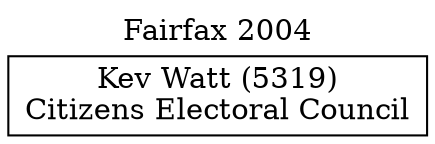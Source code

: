 // House preference flow
digraph "Kev Watt (5319)_Fairfax_2004" {
	graph [label="Fairfax 2004" labelloc=t mclimit=10]
	node [shape=box]
	"Kev Watt (5319)" [label="Kev Watt (5319)
Citizens Electoral Council"]
}
